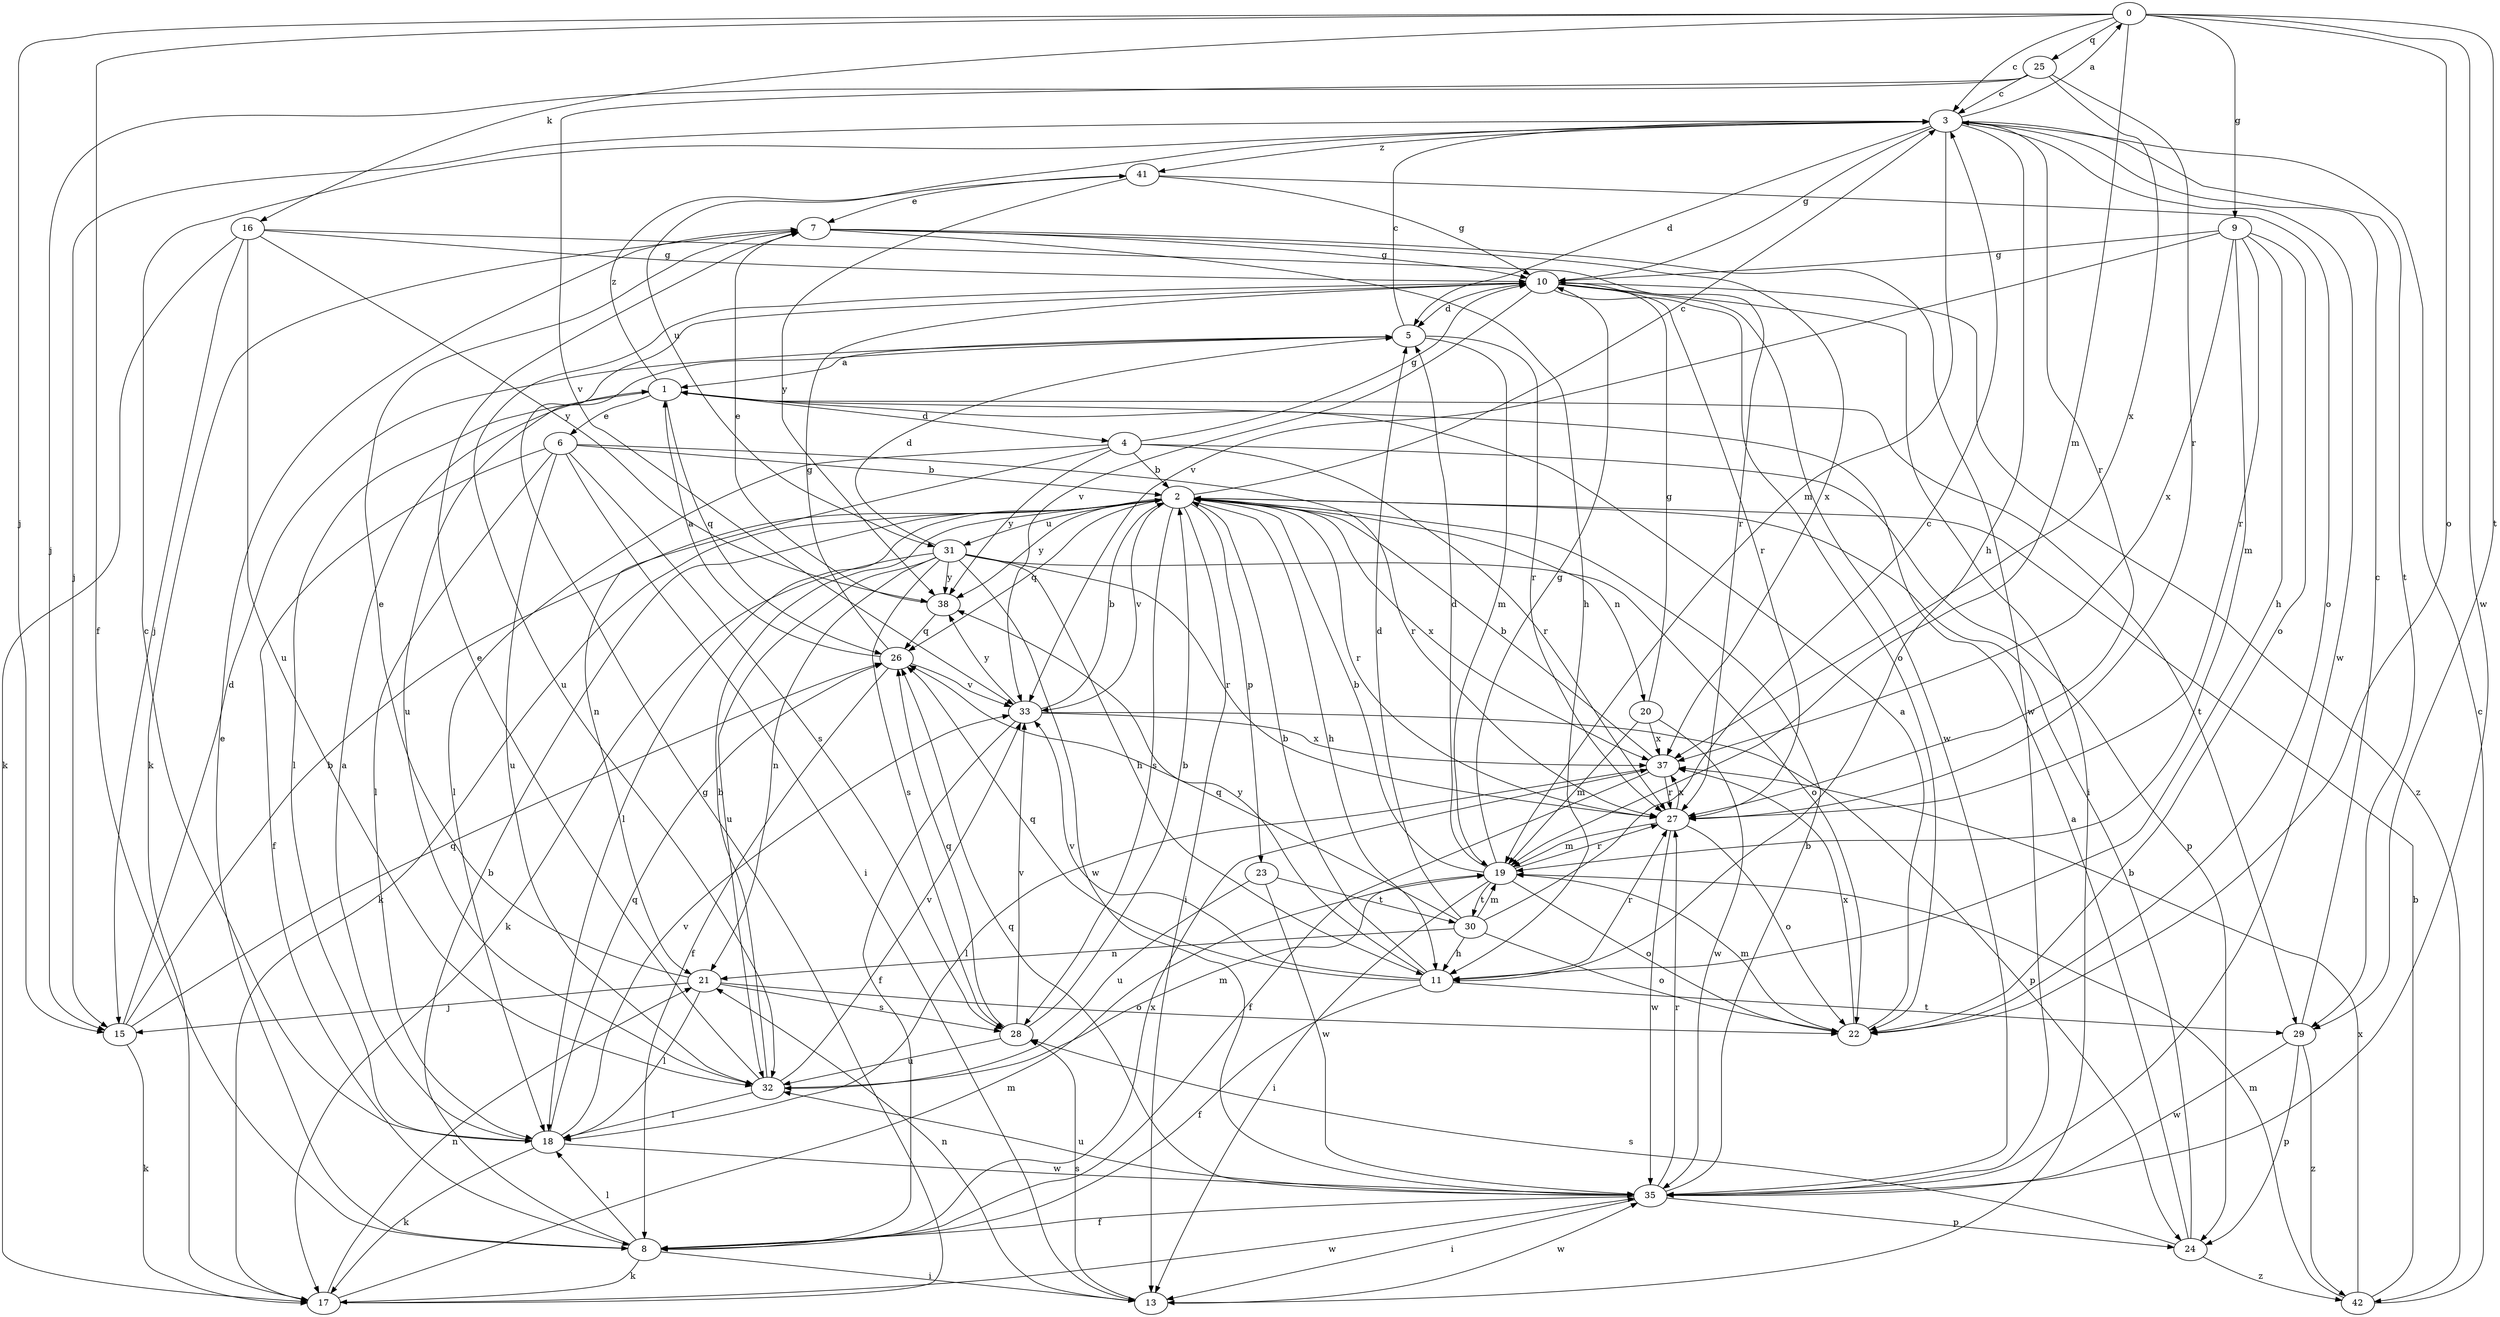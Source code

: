 strict digraph  {
0;
1;
2;
3;
4;
5;
6;
7;
8;
9;
10;
11;
13;
15;
16;
17;
18;
19;
20;
21;
22;
23;
24;
25;
26;
27;
28;
29;
30;
31;
32;
33;
35;
37;
38;
41;
42;
0 -> 3  [label=c];
0 -> 8  [label=f];
0 -> 9  [label=g];
0 -> 15  [label=j];
0 -> 16  [label=k];
0 -> 19  [label=m];
0 -> 22  [label=o];
0 -> 25  [label=q];
0 -> 29  [label=t];
0 -> 35  [label=w];
1 -> 4  [label=d];
1 -> 6  [label=e];
1 -> 18  [label=l];
1 -> 26  [label=q];
1 -> 29  [label=t];
1 -> 41  [label=z];
2 -> 3  [label=c];
2 -> 11  [label=h];
2 -> 13  [label=i];
2 -> 17  [label=k];
2 -> 18  [label=l];
2 -> 20  [label=n];
2 -> 23  [label=p];
2 -> 26  [label=q];
2 -> 27  [label=r];
2 -> 28  [label=s];
2 -> 31  [label=u];
2 -> 33  [label=v];
2 -> 37  [label=x];
2 -> 38  [label=y];
3 -> 0  [label=a];
3 -> 5  [label=d];
3 -> 10  [label=g];
3 -> 11  [label=h];
3 -> 15  [label=j];
3 -> 19  [label=m];
3 -> 27  [label=r];
3 -> 29  [label=t];
3 -> 31  [label=u];
3 -> 35  [label=w];
3 -> 41  [label=z];
4 -> 2  [label=b];
4 -> 10  [label=g];
4 -> 18  [label=l];
4 -> 21  [label=n];
4 -> 24  [label=p];
4 -> 27  [label=r];
4 -> 38  [label=y];
5 -> 1  [label=a];
5 -> 3  [label=c];
5 -> 19  [label=m];
5 -> 27  [label=r];
5 -> 32  [label=u];
6 -> 2  [label=b];
6 -> 8  [label=f];
6 -> 13  [label=i];
6 -> 18  [label=l];
6 -> 27  [label=r];
6 -> 28  [label=s];
6 -> 32  [label=u];
7 -> 10  [label=g];
7 -> 11  [label=h];
7 -> 17  [label=k];
7 -> 35  [label=w];
7 -> 37  [label=x];
8 -> 2  [label=b];
8 -> 7  [label=e];
8 -> 13  [label=i];
8 -> 17  [label=k];
8 -> 18  [label=l];
8 -> 37  [label=x];
9 -> 10  [label=g];
9 -> 11  [label=h];
9 -> 19  [label=m];
9 -> 22  [label=o];
9 -> 27  [label=r];
9 -> 33  [label=v];
9 -> 37  [label=x];
10 -> 5  [label=d];
10 -> 13  [label=i];
10 -> 22  [label=o];
10 -> 27  [label=r];
10 -> 32  [label=u];
10 -> 33  [label=v];
10 -> 35  [label=w];
10 -> 42  [label=z];
11 -> 2  [label=b];
11 -> 8  [label=f];
11 -> 26  [label=q];
11 -> 27  [label=r];
11 -> 29  [label=t];
11 -> 33  [label=v];
11 -> 38  [label=y];
13 -> 21  [label=n];
13 -> 28  [label=s];
13 -> 35  [label=w];
15 -> 2  [label=b];
15 -> 5  [label=d];
15 -> 17  [label=k];
15 -> 26  [label=q];
16 -> 10  [label=g];
16 -> 15  [label=j];
16 -> 17  [label=k];
16 -> 27  [label=r];
16 -> 32  [label=u];
16 -> 38  [label=y];
17 -> 10  [label=g];
17 -> 19  [label=m];
17 -> 21  [label=n];
17 -> 35  [label=w];
18 -> 1  [label=a];
18 -> 3  [label=c];
18 -> 17  [label=k];
18 -> 26  [label=q];
18 -> 33  [label=v];
18 -> 35  [label=w];
19 -> 2  [label=b];
19 -> 5  [label=d];
19 -> 10  [label=g];
19 -> 13  [label=i];
19 -> 22  [label=o];
19 -> 27  [label=r];
19 -> 30  [label=t];
20 -> 10  [label=g];
20 -> 19  [label=m];
20 -> 35  [label=w];
20 -> 37  [label=x];
21 -> 7  [label=e];
21 -> 15  [label=j];
21 -> 18  [label=l];
21 -> 22  [label=o];
21 -> 28  [label=s];
22 -> 1  [label=a];
22 -> 19  [label=m];
22 -> 37  [label=x];
23 -> 30  [label=t];
23 -> 32  [label=u];
23 -> 35  [label=w];
24 -> 1  [label=a];
24 -> 2  [label=b];
24 -> 28  [label=s];
24 -> 42  [label=z];
25 -> 3  [label=c];
25 -> 15  [label=j];
25 -> 27  [label=r];
25 -> 33  [label=v];
25 -> 37  [label=x];
26 -> 1  [label=a];
26 -> 8  [label=f];
26 -> 10  [label=g];
26 -> 33  [label=v];
27 -> 19  [label=m];
27 -> 22  [label=o];
27 -> 35  [label=w];
27 -> 37  [label=x];
28 -> 2  [label=b];
28 -> 26  [label=q];
28 -> 32  [label=u];
28 -> 33  [label=v];
29 -> 3  [label=c];
29 -> 24  [label=p];
29 -> 35  [label=w];
29 -> 42  [label=z];
30 -> 3  [label=c];
30 -> 5  [label=d];
30 -> 11  [label=h];
30 -> 19  [label=m];
30 -> 21  [label=n];
30 -> 22  [label=o];
30 -> 26  [label=q];
31 -> 5  [label=d];
31 -> 11  [label=h];
31 -> 17  [label=k];
31 -> 21  [label=n];
31 -> 22  [label=o];
31 -> 27  [label=r];
31 -> 28  [label=s];
31 -> 32  [label=u];
31 -> 35  [label=w];
31 -> 38  [label=y];
32 -> 2  [label=b];
32 -> 7  [label=e];
32 -> 18  [label=l];
32 -> 19  [label=m];
32 -> 33  [label=v];
33 -> 2  [label=b];
33 -> 8  [label=f];
33 -> 24  [label=p];
33 -> 37  [label=x];
33 -> 38  [label=y];
35 -> 2  [label=b];
35 -> 8  [label=f];
35 -> 13  [label=i];
35 -> 24  [label=p];
35 -> 26  [label=q];
35 -> 27  [label=r];
35 -> 32  [label=u];
37 -> 2  [label=b];
37 -> 8  [label=f];
37 -> 18  [label=l];
37 -> 27  [label=r];
38 -> 7  [label=e];
38 -> 26  [label=q];
41 -> 7  [label=e];
41 -> 10  [label=g];
41 -> 22  [label=o];
41 -> 38  [label=y];
42 -> 2  [label=b];
42 -> 3  [label=c];
42 -> 19  [label=m];
42 -> 37  [label=x];
}
